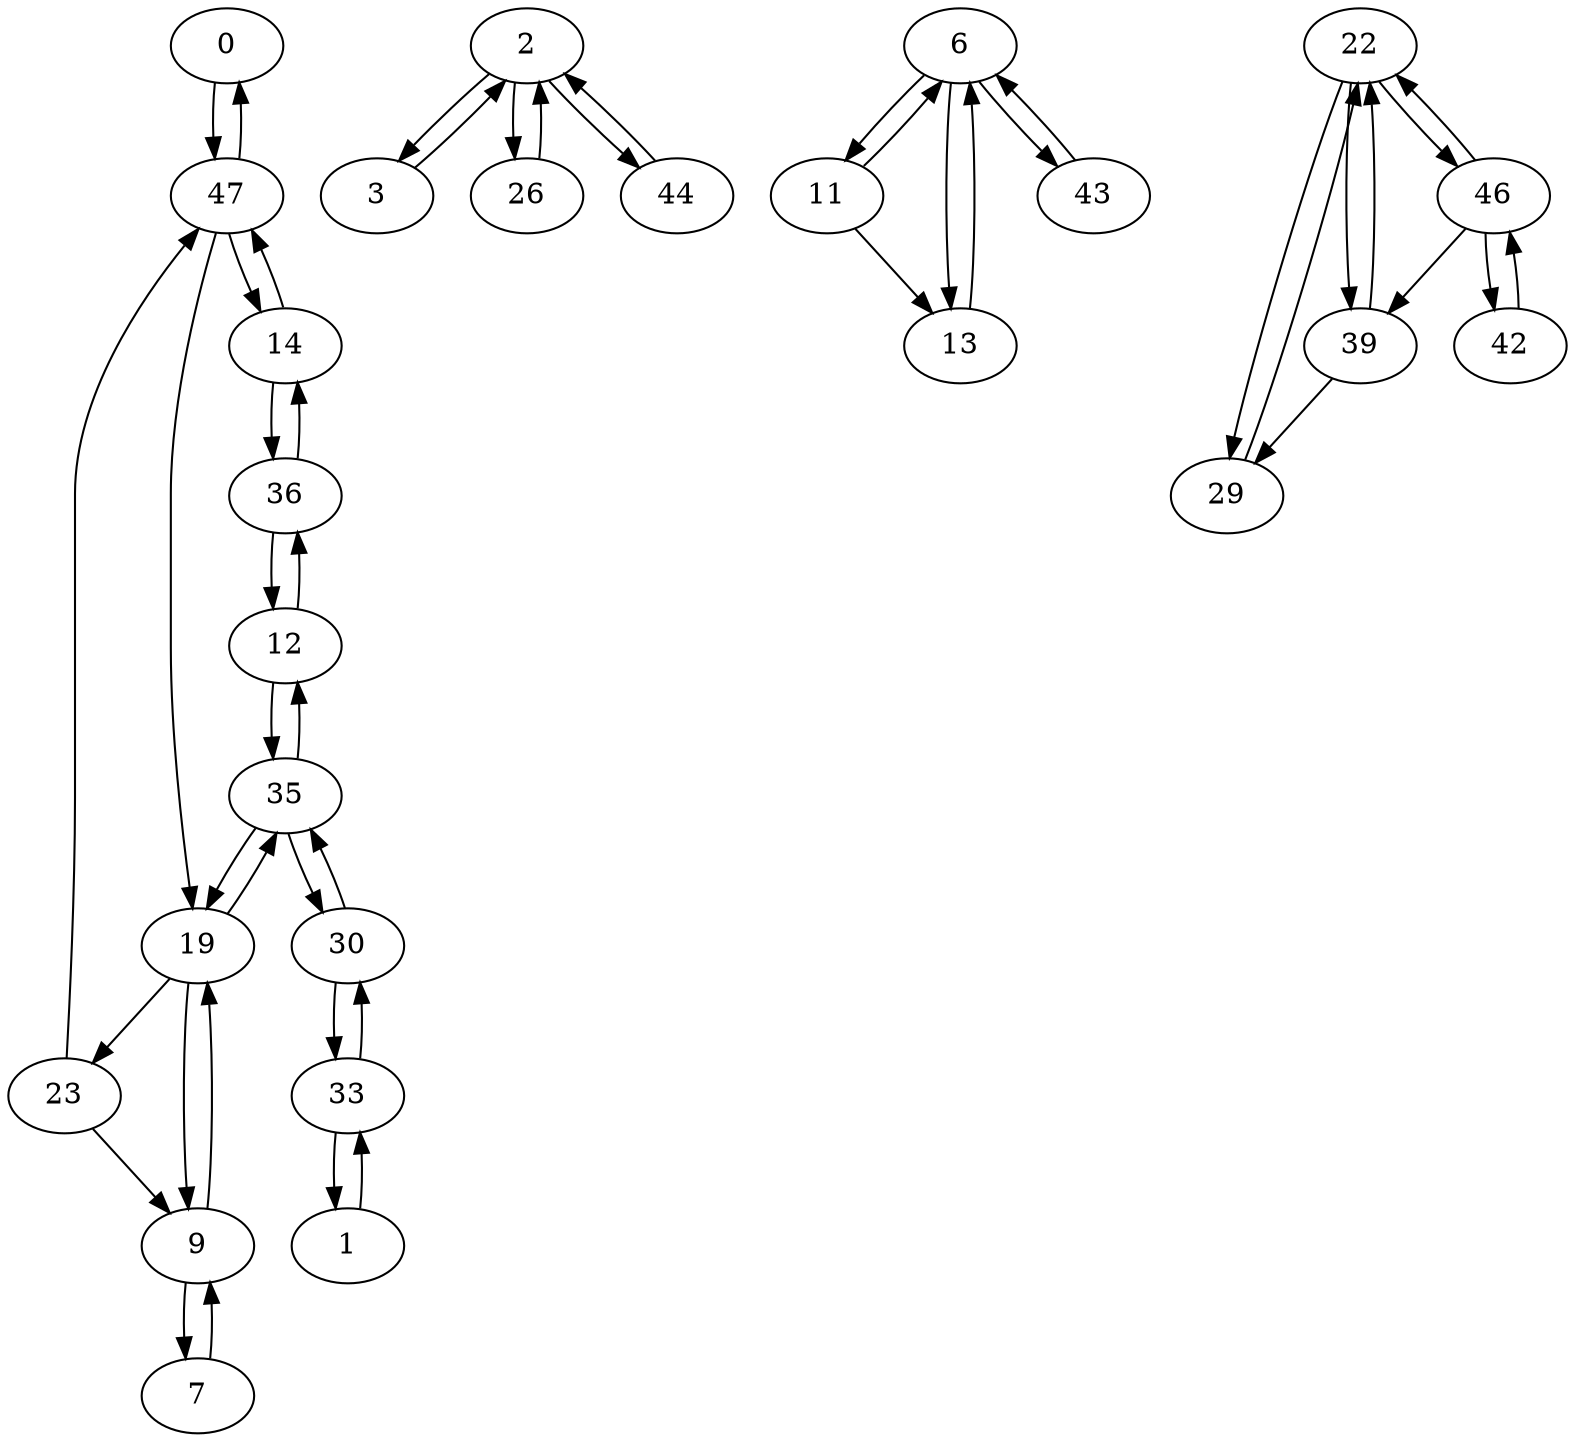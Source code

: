 digraph G {
  0 -> 47;
  1 -> 33;
  2 -> 3;
  2 -> 26;
  2 -> 44;
  3 -> 2;
  6 -> 11;
  6 -> 13;
  6 -> 43;
  7 -> 9;
  9 -> 7;
  9 -> 19;
  11 -> 6;
  11 -> 13;
  12 -> 35;
  12 -> 36;
  13 -> 6;
  14 -> 36;
  14 -> 47;
  19 -> 9;
  19 -> 23;
  19 -> 35;
  22 -> 29;
  22 -> 39;
  22 -> 46;
  23 -> 9;
  23 -> 47;
  26 -> 2;
  29 -> 22;
  30 -> 33;
  30 -> 35;
  33 -> 1;
  33 -> 30;
  35 -> 12;
  35 -> 19;
  35 -> 30;
  36 -> 12;
  36 -> 14;
  39 -> 22;
  39 -> 29;
  42 -> 46;
  43 -> 6;
  44 -> 2;
  46 -> 22;
  46 -> 39;
  46 -> 42;
  47 -> 0;
  47 -> 14;
  47 -> 19;
}